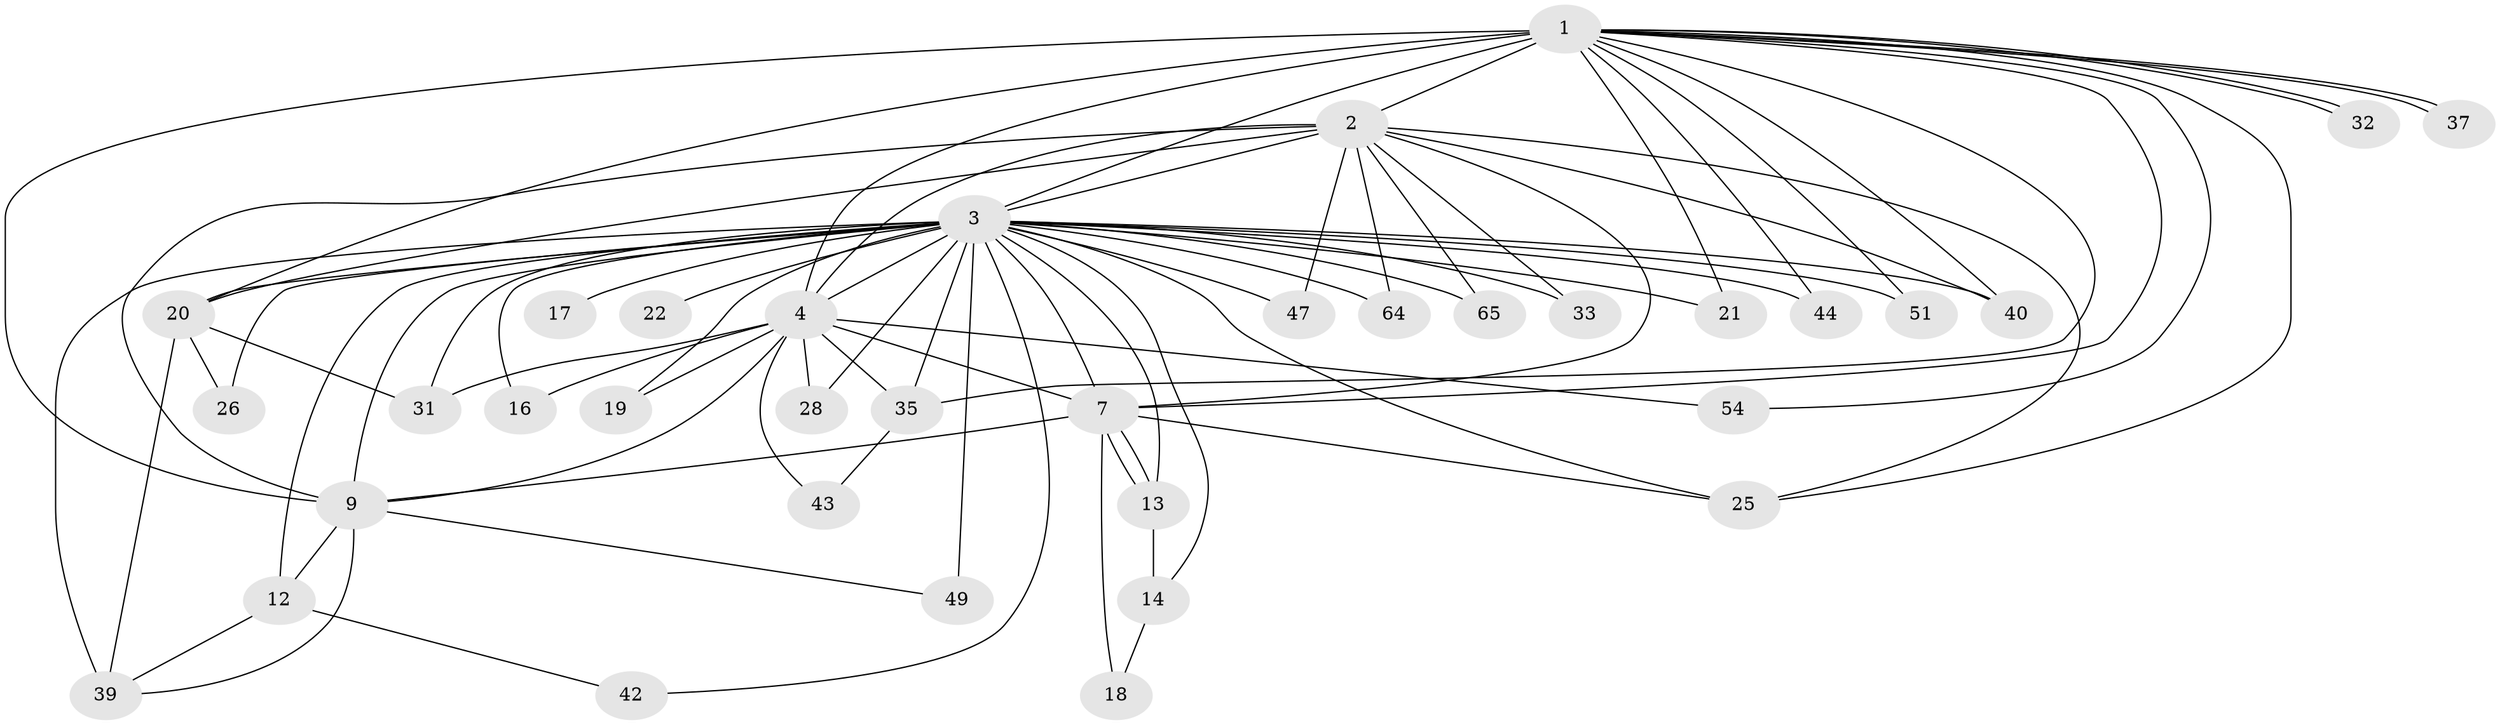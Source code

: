 // original degree distribution, {26: 0.014285714285714285, 17: 0.014285714285714285, 14: 0.04285714285714286, 16: 0.014285714285714285, 21: 0.014285714285714285, 19: 0.014285714285714285, 22: 0.014285714285714285, 13: 0.014285714285714285, 2: 0.6142857142857143, 5: 0.04285714285714286, 4: 0.05714285714285714, 3: 0.11428571428571428, 7: 0.014285714285714285, 6: 0.014285714285714285}
// Generated by graph-tools (version 1.1) at 2025/13/03/09/25 04:13:40]
// undirected, 35 vertices, 80 edges
graph export_dot {
graph [start="1"]
  node [color=gray90,style=filled];
  1 [super="+34"];
  2 [super="+15"];
  3 [super="+6+5+11+46+10"];
  4;
  7 [super="+66+24"];
  9 [super="+57"];
  12;
  13 [super="+29"];
  14;
  16;
  17 [super="+68"];
  18;
  19;
  20 [super="+30+23"];
  21;
  22;
  25 [super="+63"];
  26;
  28;
  31 [super="+53"];
  32;
  33;
  35 [super="+50+59+55+38"];
  37;
  39 [super="+67+45+48"];
  40 [super="+41"];
  42;
  43;
  44;
  47;
  49 [super="+58"];
  51;
  54;
  64;
  65;
  1 -- 2 [weight=2];
  1 -- 3 [weight=8];
  1 -- 4;
  1 -- 7 [weight=2];
  1 -- 9;
  1 -- 20;
  1 -- 21;
  1 -- 32;
  1 -- 32;
  1 -- 35;
  1 -- 37;
  1 -- 37;
  1 -- 40;
  1 -- 44;
  1 -- 51;
  1 -- 54;
  1 -- 25;
  2 -- 3 [weight=5];
  2 -- 4;
  2 -- 7 [weight=2];
  2 -- 9;
  2 -- 33;
  2 -- 47;
  2 -- 64;
  2 -- 65;
  2 -- 25;
  2 -- 40;
  2 -- 20;
  3 -- 4 [weight=5];
  3 -- 7 [weight=5];
  3 -- 9 [weight=5];
  3 -- 17 [weight=4];
  3 -- 35 [weight=4];
  3 -- 21;
  3 -- 31;
  3 -- 33;
  3 -- 40;
  3 -- 44;
  3 -- 64;
  3 -- 65;
  3 -- 12;
  3 -- 14;
  3 -- 16;
  3 -- 20 [weight=5];
  3 -- 22;
  3 -- 25;
  3 -- 26;
  3 -- 28;
  3 -- 39 [weight=2];
  3 -- 42;
  3 -- 47;
  3 -- 49 [weight=2];
  3 -- 51;
  3 -- 19;
  3 -- 13 [weight=2];
  4 -- 7;
  4 -- 9;
  4 -- 16;
  4 -- 19;
  4 -- 28;
  4 -- 43;
  4 -- 54;
  4 -- 35;
  4 -- 31;
  7 -- 9;
  7 -- 13;
  7 -- 13;
  7 -- 18;
  7 -- 25;
  9 -- 12 [weight=2];
  9 -- 39;
  9 -- 49;
  12 -- 42;
  12 -- 39;
  13 -- 14;
  14 -- 18;
  20 -- 31;
  20 -- 26;
  20 -- 39;
  35 -- 43;
}
